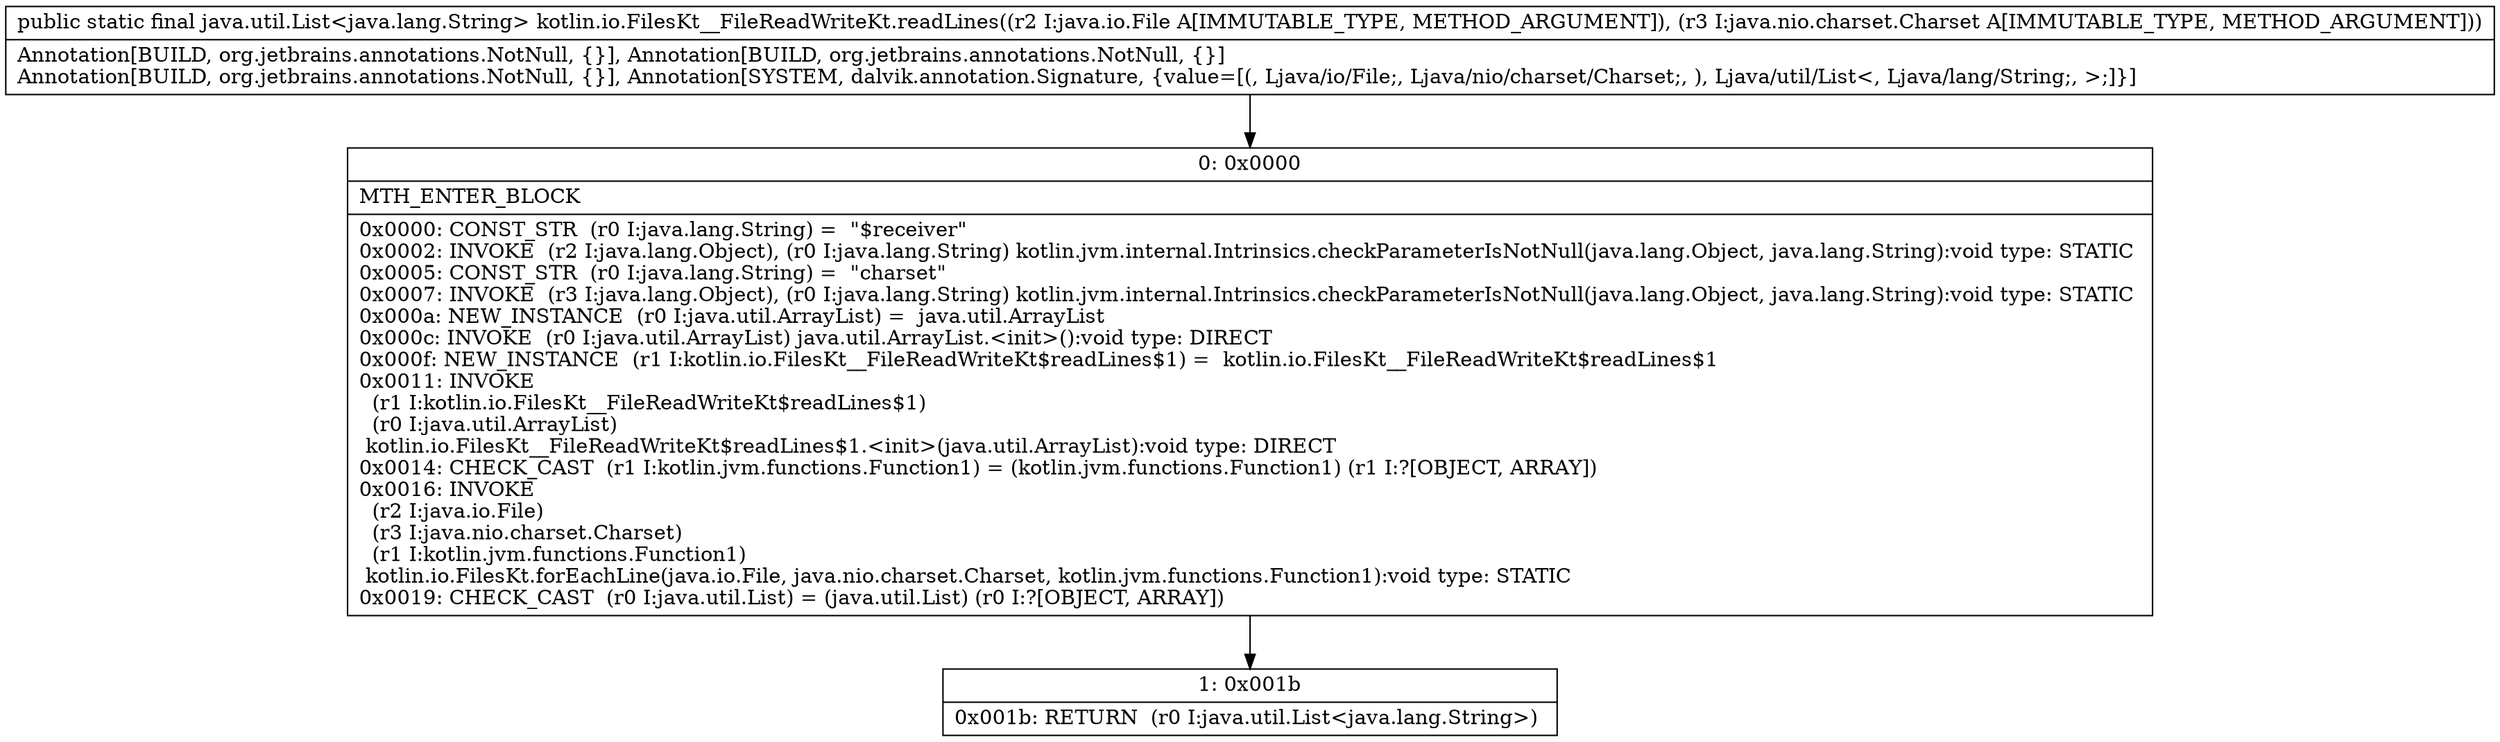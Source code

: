 digraph "CFG forkotlin.io.FilesKt__FileReadWriteKt.readLines(Ljava\/io\/File;Ljava\/nio\/charset\/Charset;)Ljava\/util\/List;" {
Node_0 [shape=record,label="{0\:\ 0x0000|MTH_ENTER_BLOCK\l|0x0000: CONST_STR  (r0 I:java.lang.String) =  \"$receiver\" \l0x0002: INVOKE  (r2 I:java.lang.Object), (r0 I:java.lang.String) kotlin.jvm.internal.Intrinsics.checkParameterIsNotNull(java.lang.Object, java.lang.String):void type: STATIC \l0x0005: CONST_STR  (r0 I:java.lang.String) =  \"charset\" \l0x0007: INVOKE  (r3 I:java.lang.Object), (r0 I:java.lang.String) kotlin.jvm.internal.Intrinsics.checkParameterIsNotNull(java.lang.Object, java.lang.String):void type: STATIC \l0x000a: NEW_INSTANCE  (r0 I:java.util.ArrayList) =  java.util.ArrayList \l0x000c: INVOKE  (r0 I:java.util.ArrayList) java.util.ArrayList.\<init\>():void type: DIRECT \l0x000f: NEW_INSTANCE  (r1 I:kotlin.io.FilesKt__FileReadWriteKt$readLines$1) =  kotlin.io.FilesKt__FileReadWriteKt$readLines$1 \l0x0011: INVOKE  \l  (r1 I:kotlin.io.FilesKt__FileReadWriteKt$readLines$1)\l  (r0 I:java.util.ArrayList)\l kotlin.io.FilesKt__FileReadWriteKt$readLines$1.\<init\>(java.util.ArrayList):void type: DIRECT \l0x0014: CHECK_CAST  (r1 I:kotlin.jvm.functions.Function1) = (kotlin.jvm.functions.Function1) (r1 I:?[OBJECT, ARRAY]) \l0x0016: INVOKE  \l  (r2 I:java.io.File)\l  (r3 I:java.nio.charset.Charset)\l  (r1 I:kotlin.jvm.functions.Function1)\l kotlin.io.FilesKt.forEachLine(java.io.File, java.nio.charset.Charset, kotlin.jvm.functions.Function1):void type: STATIC \l0x0019: CHECK_CAST  (r0 I:java.util.List) = (java.util.List) (r0 I:?[OBJECT, ARRAY]) \l}"];
Node_1 [shape=record,label="{1\:\ 0x001b|0x001b: RETURN  (r0 I:java.util.List\<java.lang.String\>) \l}"];
MethodNode[shape=record,label="{public static final java.util.List\<java.lang.String\> kotlin.io.FilesKt__FileReadWriteKt.readLines((r2 I:java.io.File A[IMMUTABLE_TYPE, METHOD_ARGUMENT]), (r3 I:java.nio.charset.Charset A[IMMUTABLE_TYPE, METHOD_ARGUMENT]))  | Annotation[BUILD, org.jetbrains.annotations.NotNull, \{\}], Annotation[BUILD, org.jetbrains.annotations.NotNull, \{\}]\lAnnotation[BUILD, org.jetbrains.annotations.NotNull, \{\}], Annotation[SYSTEM, dalvik.annotation.Signature, \{value=[(, Ljava\/io\/File;, Ljava\/nio\/charset\/Charset;, ), Ljava\/util\/List\<, Ljava\/lang\/String;, \>;]\}]\l}"];
MethodNode -> Node_0;
Node_0 -> Node_1;
}

